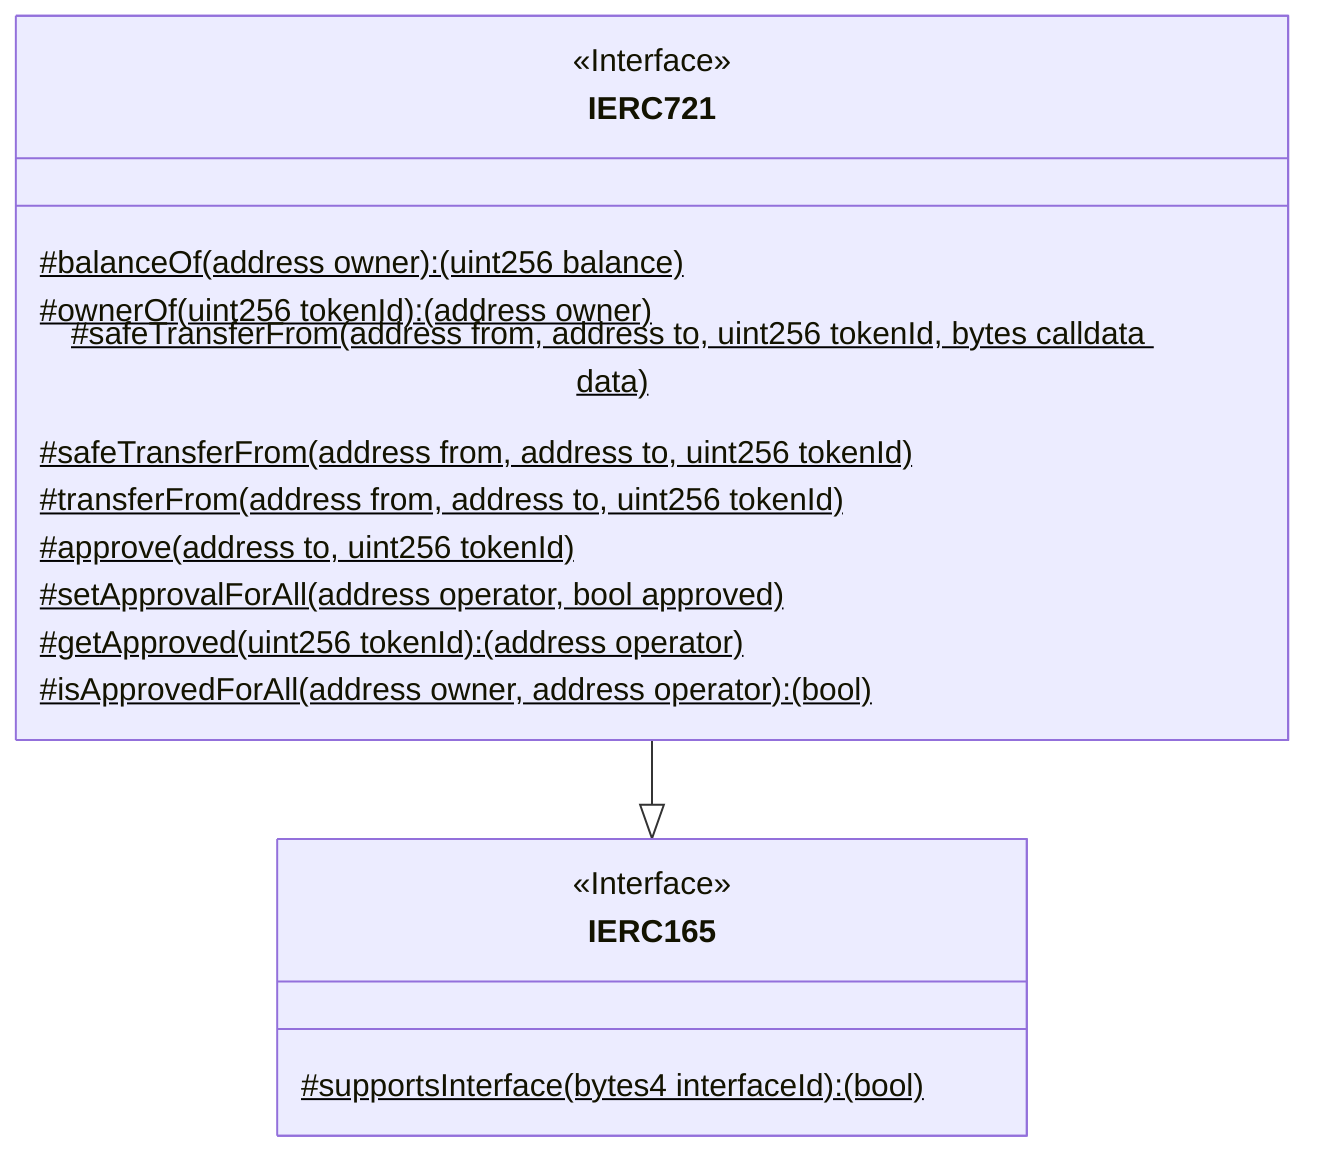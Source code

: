 classDiagram
  %% 266:4659:0
  class IERC721 {
    <<Interface>>
    #balanceOf(address owner): (uint256 balance)$
    #ownerOf(uint256 tokenId): (address owner)$
    #safeTransferFrom(address from, address to, uint256 tokenId, bytes calldata data)$
    #safeTransferFrom(address from, address to, uint256 tokenId)$
    #transferFrom(address from, address to, uint256 tokenId)$
    #approve(address to, uint256 tokenId)$
    #setApprovalForAll(address operator, bool approved)$
    #getApproved(uint256 tokenId): (address operator)$
    #isApprovedForAll(address owner, address operator): (bool)$
  }
  
  IERC721 --|> IERC165
  
  %% 421:447:1
  class IERC165 {
    <<Interface>>
    #supportsInterface(bytes4 interfaceId): (bool)$
  }